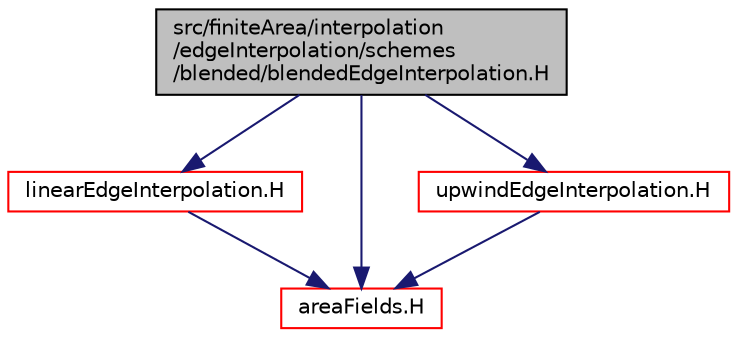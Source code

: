 digraph "src/finiteArea/interpolation/edgeInterpolation/schemes/blended/blendedEdgeInterpolation.H"
{
  bgcolor="transparent";
  edge [fontname="Helvetica",fontsize="10",labelfontname="Helvetica",labelfontsize="10"];
  node [fontname="Helvetica",fontsize="10",shape=record];
  Node1 [label="src/finiteArea/interpolation\l/edgeInterpolation/schemes\l/blended/blendedEdgeInterpolation.H",height=0.2,width=0.4,color="black", fillcolor="grey75", style="filled" fontcolor="black"];
  Node1 -> Node2 [color="midnightblue",fontsize="10",style="solid",fontname="Helvetica"];
  Node2 [label="linearEdgeInterpolation.H",height=0.2,width=0.4,color="red",URL="$linearEdgeInterpolation_8H.html"];
  Node2 -> Node3 [color="midnightblue",fontsize="10",style="solid",fontname="Helvetica"];
  Node3 [label="areaFields.H",height=0.2,width=0.4,color="red",URL="$areaFields_8H.html"];
  Node1 -> Node4 [color="midnightblue",fontsize="10",style="solid",fontname="Helvetica"];
  Node4 [label="upwindEdgeInterpolation.H",height=0.2,width=0.4,color="red",URL="$upwindEdgeInterpolation_8H.html"];
  Node4 -> Node3 [color="midnightblue",fontsize="10",style="solid",fontname="Helvetica"];
  Node1 -> Node3 [color="midnightblue",fontsize="10",style="solid",fontname="Helvetica"];
}
